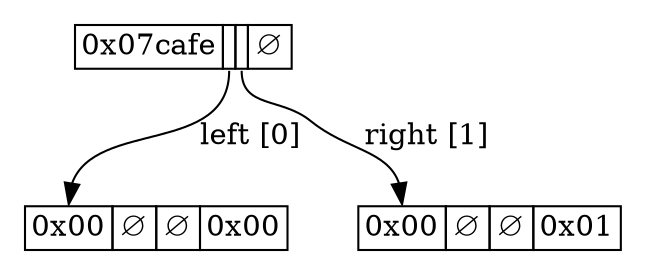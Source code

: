 digraph D {
    node [shape=none]
    node [shape=none]
    root [label=<<table border="0" cellspacing="0" cellborder="1"><tr><td port="bp">0x07cafe</td><td port="left"></td><td port="right"></td><td>∅</td></tr></table>>]
    cafe [label=<<table border="0" cellspacing="0" cellborder="1"><tr><td port="bp">0x00</td><td port="left">∅</td><td port="right">∅</td><td>0x00</td></tr></table>>]
    caff [label=<<table border="0" cellspacing="0" cellborder="1"><tr><td port="bp">0x00</td><td port="left">∅</td><td port="right">∅</td><td>0x01</td></tr></table>>]
    
    root:left -> cafe:bp [label="left [0]"]
    root:right -> caff:bp [label="right [1]"]
}
